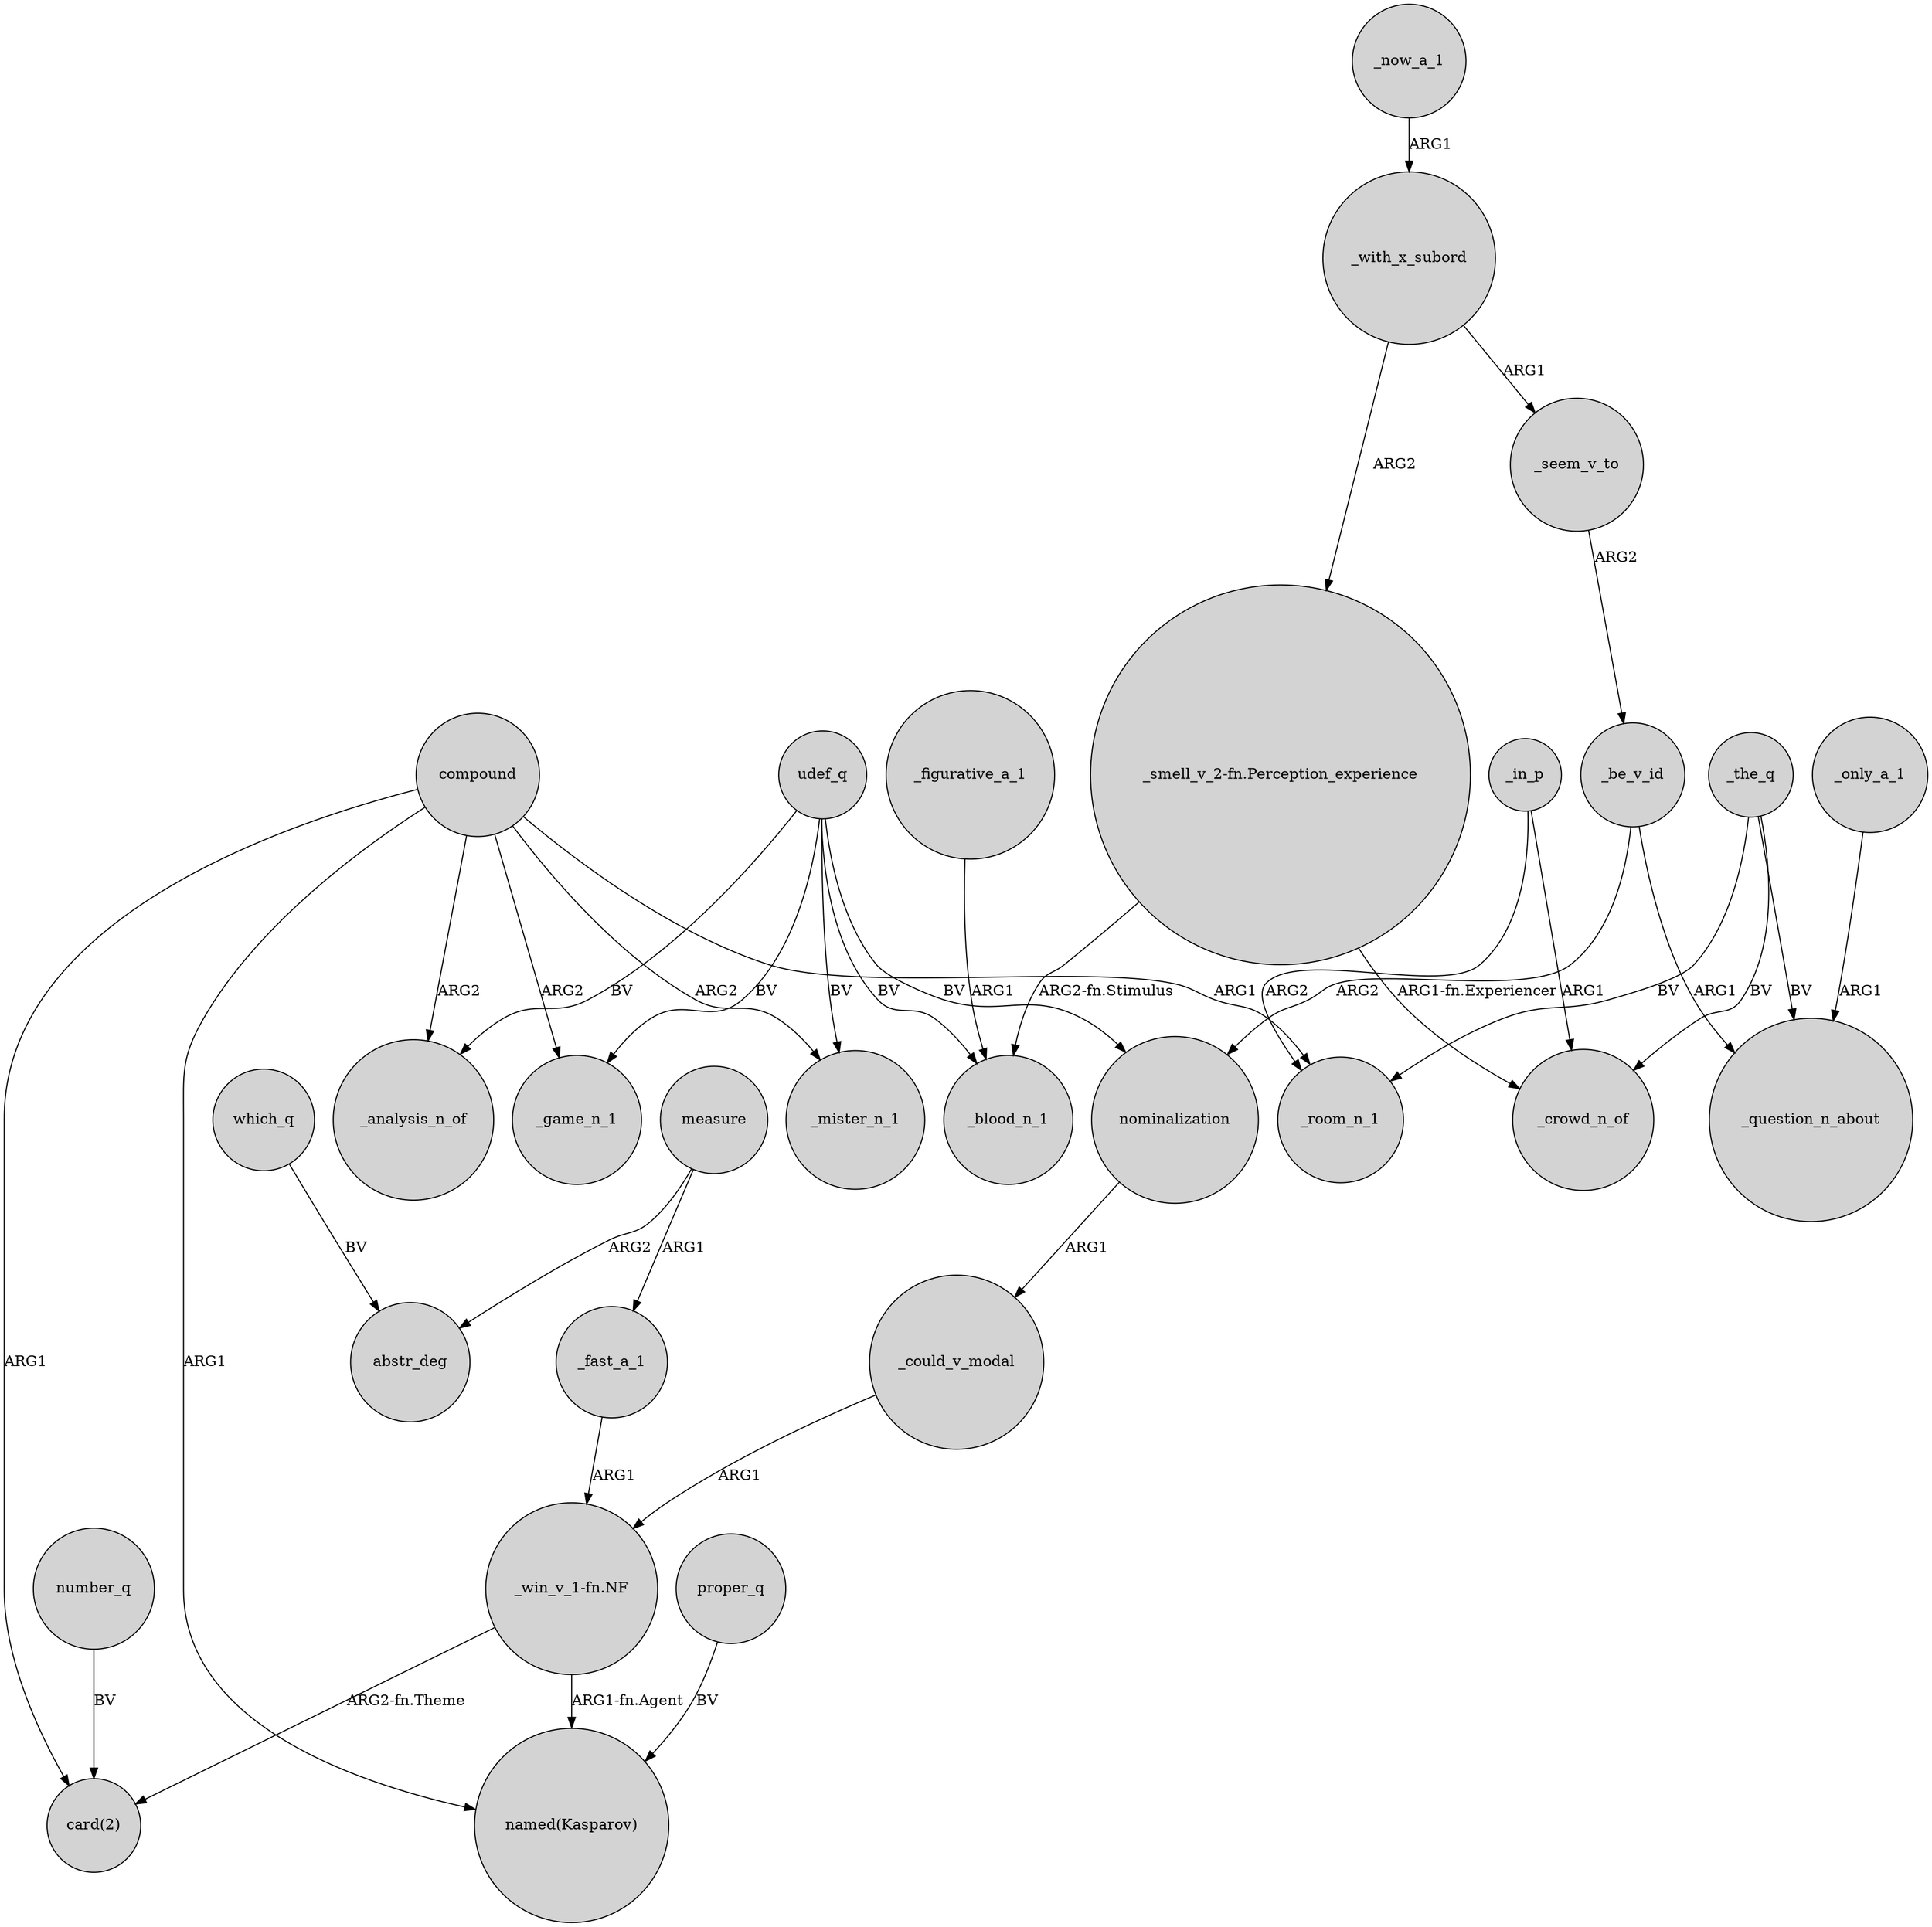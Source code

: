digraph {
	node [shape=circle style=filled]
	measure -> abstr_deg [label=ARG2]
	udef_q -> _game_n_1 [label=BV]
	_with_x_subord -> _seem_v_to [label=ARG1]
	_in_p -> _crowd_n_of [label=ARG1]
	measure -> _fast_a_1 [label=ARG1]
	_could_v_modal -> "_win_v_1-fn.NF" [label=ARG1]
	compound -> _mister_n_1 [label=ARG2]
	"_win_v_1-fn.NF" -> "card(2)" [label="ARG2-fn.Theme"]
	"_win_v_1-fn.NF" -> "named(Kasparov)" [label="ARG1-fn.Agent"]
	udef_q -> _mister_n_1 [label=BV]
	_only_a_1 -> _question_n_about [label=ARG1]
	compound -> _analysis_n_of [label=ARG2]
	proper_q -> "named(Kasparov)" [label=BV]
	compound -> "named(Kasparov)" [label=ARG1]
	udef_q -> _blood_n_1 [label=BV]
	_seem_v_to -> _be_v_id [label=ARG2]
	_be_v_id -> _question_n_about [label=ARG1]
	compound -> "card(2)" [label=ARG1]
	_figurative_a_1 -> _blood_n_1 [label=ARG1]
	_be_v_id -> nominalization [label=ARG2]
	which_q -> abstr_deg [label=BV]
	udef_q -> nominalization [label=BV]
	compound -> _room_n_1 [label=ARG1]
	_with_x_subord -> "_smell_v_2-fn.Perception_experience" [label=ARG2]
	"_smell_v_2-fn.Perception_experience" -> _blood_n_1 [label="ARG2-fn.Stimulus"]
	nominalization -> _could_v_modal [label=ARG1]
	_in_p -> _room_n_1 [label=ARG2]
	_the_q -> _room_n_1 [label=BV]
	_the_q -> _crowd_n_of [label=BV]
	compound -> _game_n_1 [label=ARG2]
	number_q -> "card(2)" [label=BV]
	_fast_a_1 -> "_win_v_1-fn.NF" [label=ARG1]
	_now_a_1 -> _with_x_subord [label=ARG1]
	"_smell_v_2-fn.Perception_experience" -> _crowd_n_of [label="ARG1-fn.Experiencer"]
	_the_q -> _question_n_about [label=BV]
	udef_q -> _analysis_n_of [label=BV]
}
